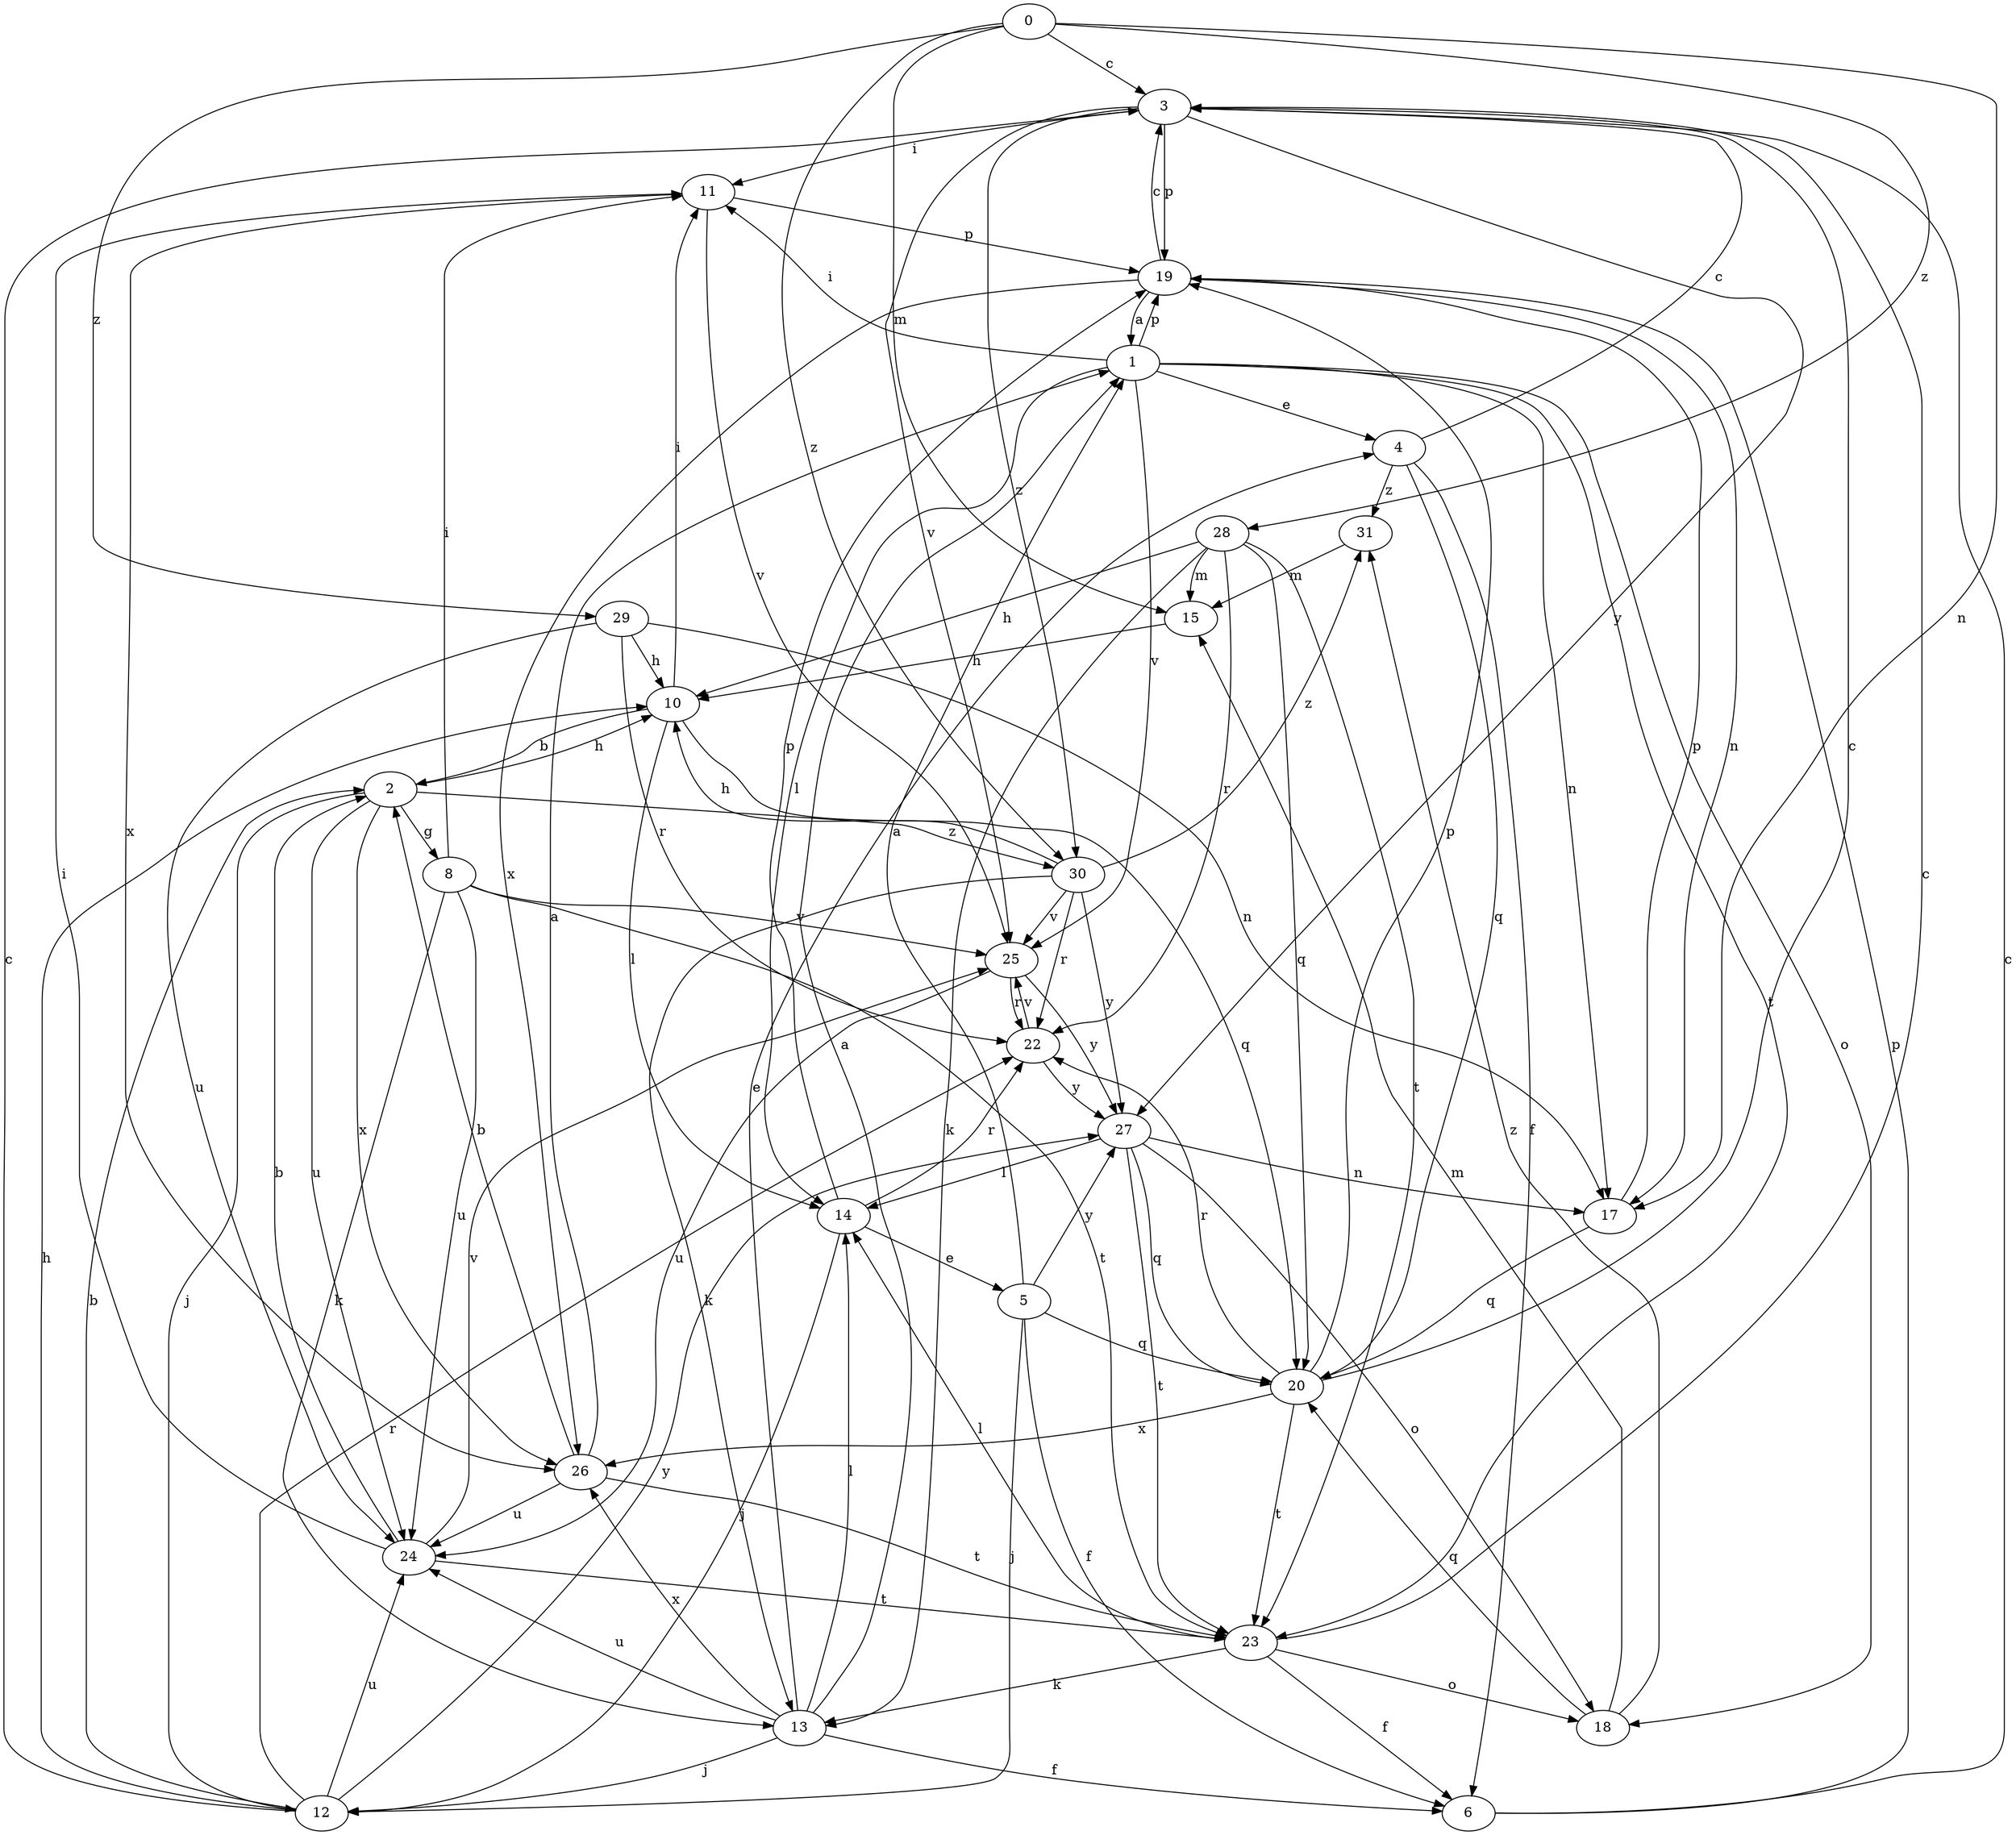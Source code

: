 strict digraph  {
0;
1;
2;
3;
4;
5;
6;
8;
10;
11;
12;
13;
14;
15;
17;
18;
19;
20;
22;
23;
24;
25;
26;
27;
28;
29;
30;
31;
0 -> 3  [label=c];
0 -> 15  [label=m];
0 -> 17  [label=n];
0 -> 28  [label=z];
0 -> 29  [label=z];
0 -> 30  [label=z];
1 -> 4  [label=e];
1 -> 11  [label=i];
1 -> 14  [label=l];
1 -> 17  [label=n];
1 -> 18  [label=o];
1 -> 19  [label=p];
1 -> 23  [label=t];
1 -> 25  [label=v];
2 -> 8  [label=g];
2 -> 10  [label=h];
2 -> 12  [label=j];
2 -> 24  [label=u];
2 -> 26  [label=x];
2 -> 30  [label=z];
3 -> 11  [label=i];
3 -> 19  [label=p];
3 -> 25  [label=v];
3 -> 27  [label=y];
3 -> 30  [label=z];
4 -> 3  [label=c];
4 -> 6  [label=f];
4 -> 20  [label=q];
4 -> 31  [label=z];
5 -> 1  [label=a];
5 -> 6  [label=f];
5 -> 12  [label=j];
5 -> 20  [label=q];
5 -> 27  [label=y];
6 -> 3  [label=c];
6 -> 19  [label=p];
8 -> 11  [label=i];
8 -> 13  [label=k];
8 -> 23  [label=t];
8 -> 24  [label=u];
8 -> 25  [label=v];
10 -> 2  [label=b];
10 -> 11  [label=i];
10 -> 14  [label=l];
10 -> 20  [label=q];
11 -> 19  [label=p];
11 -> 25  [label=v];
11 -> 26  [label=x];
12 -> 2  [label=b];
12 -> 3  [label=c];
12 -> 10  [label=h];
12 -> 22  [label=r];
12 -> 24  [label=u];
12 -> 27  [label=y];
13 -> 1  [label=a];
13 -> 4  [label=e];
13 -> 6  [label=f];
13 -> 12  [label=j];
13 -> 14  [label=l];
13 -> 24  [label=u];
13 -> 26  [label=x];
14 -> 5  [label=e];
14 -> 12  [label=j];
14 -> 19  [label=p];
14 -> 22  [label=r];
15 -> 10  [label=h];
17 -> 19  [label=p];
17 -> 20  [label=q];
18 -> 15  [label=m];
18 -> 20  [label=q];
18 -> 31  [label=z];
19 -> 1  [label=a];
19 -> 3  [label=c];
19 -> 17  [label=n];
19 -> 26  [label=x];
20 -> 3  [label=c];
20 -> 19  [label=p];
20 -> 22  [label=r];
20 -> 23  [label=t];
20 -> 26  [label=x];
22 -> 25  [label=v];
22 -> 27  [label=y];
23 -> 3  [label=c];
23 -> 6  [label=f];
23 -> 13  [label=k];
23 -> 14  [label=l];
23 -> 18  [label=o];
24 -> 2  [label=b];
24 -> 11  [label=i];
24 -> 23  [label=t];
24 -> 25  [label=v];
25 -> 22  [label=r];
25 -> 24  [label=u];
25 -> 27  [label=y];
26 -> 1  [label=a];
26 -> 2  [label=b];
26 -> 23  [label=t];
26 -> 24  [label=u];
27 -> 14  [label=l];
27 -> 17  [label=n];
27 -> 18  [label=o];
27 -> 20  [label=q];
27 -> 23  [label=t];
28 -> 10  [label=h];
28 -> 13  [label=k];
28 -> 15  [label=m];
28 -> 20  [label=q];
28 -> 22  [label=r];
28 -> 23  [label=t];
29 -> 10  [label=h];
29 -> 17  [label=n];
29 -> 22  [label=r];
29 -> 24  [label=u];
30 -> 10  [label=h];
30 -> 13  [label=k];
30 -> 22  [label=r];
30 -> 25  [label=v];
30 -> 27  [label=y];
30 -> 31  [label=z];
31 -> 15  [label=m];
}
